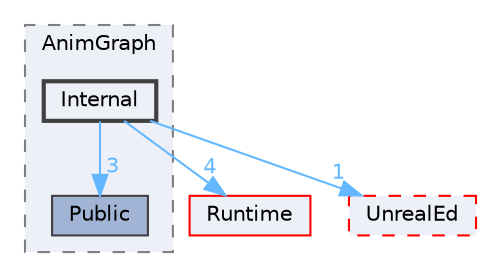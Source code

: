 digraph "Internal"
{
 // INTERACTIVE_SVG=YES
 // LATEX_PDF_SIZE
  bgcolor="transparent";
  edge [fontname=Helvetica,fontsize=10,labelfontname=Helvetica,labelfontsize=10];
  node [fontname=Helvetica,fontsize=10,shape=box,height=0.2,width=0.4];
  compound=true
  subgraph clusterdir_0085d732ff044931a27b53ce67ed2ac2 {
    graph [ bgcolor="#edf0f7", pencolor="grey50", label="AnimGraph", fontname=Helvetica,fontsize=10 style="filled,dashed", URL="dir_0085d732ff044931a27b53ce67ed2ac2.html",tooltip=""]
  dir_580fb14a777f0c4c39cc95cd2860e22f [label="Public", fillcolor="#a2b4d6", color="grey25", style="filled", URL="dir_580fb14a777f0c4c39cc95cd2860e22f.html",tooltip=""];
  dir_9f10d5e77e9fb61c101b7382fa08d921 [label="Internal", fillcolor="#edf0f7", color="grey25", style="filled,bold", URL="dir_9f10d5e77e9fb61c101b7382fa08d921.html",tooltip=""];
  }
  dir_7536b172fbd480bfd146a1b1acd6856b [label="Runtime", fillcolor="#edf0f7", color="red", style="filled", URL="dir_7536b172fbd480bfd146a1b1acd6856b.html",tooltip=""];
  dir_d6dfe71a46de762e5d5df277eaa495c7 [label="UnrealEd", fillcolor="#edf0f7", color="red", style="filled,dashed", URL="dir_d6dfe71a46de762e5d5df277eaa495c7.html",tooltip=""];
  dir_9f10d5e77e9fb61c101b7382fa08d921->dir_580fb14a777f0c4c39cc95cd2860e22f [headlabel="3", labeldistance=1.5 headhref="dir_000518_000918.html" href="dir_000518_000918.html" color="steelblue1" fontcolor="steelblue1"];
  dir_9f10d5e77e9fb61c101b7382fa08d921->dir_7536b172fbd480bfd146a1b1acd6856b [headlabel="4", labeldistance=1.5 headhref="dir_000518_000984.html" href="dir_000518_000984.html" color="steelblue1" fontcolor="steelblue1"];
  dir_9f10d5e77e9fb61c101b7382fa08d921->dir_d6dfe71a46de762e5d5df277eaa495c7 [headlabel="1", labeldistance=1.5 headhref="dir_000518_001226.html" href="dir_000518_001226.html" color="steelblue1" fontcolor="steelblue1"];
}
